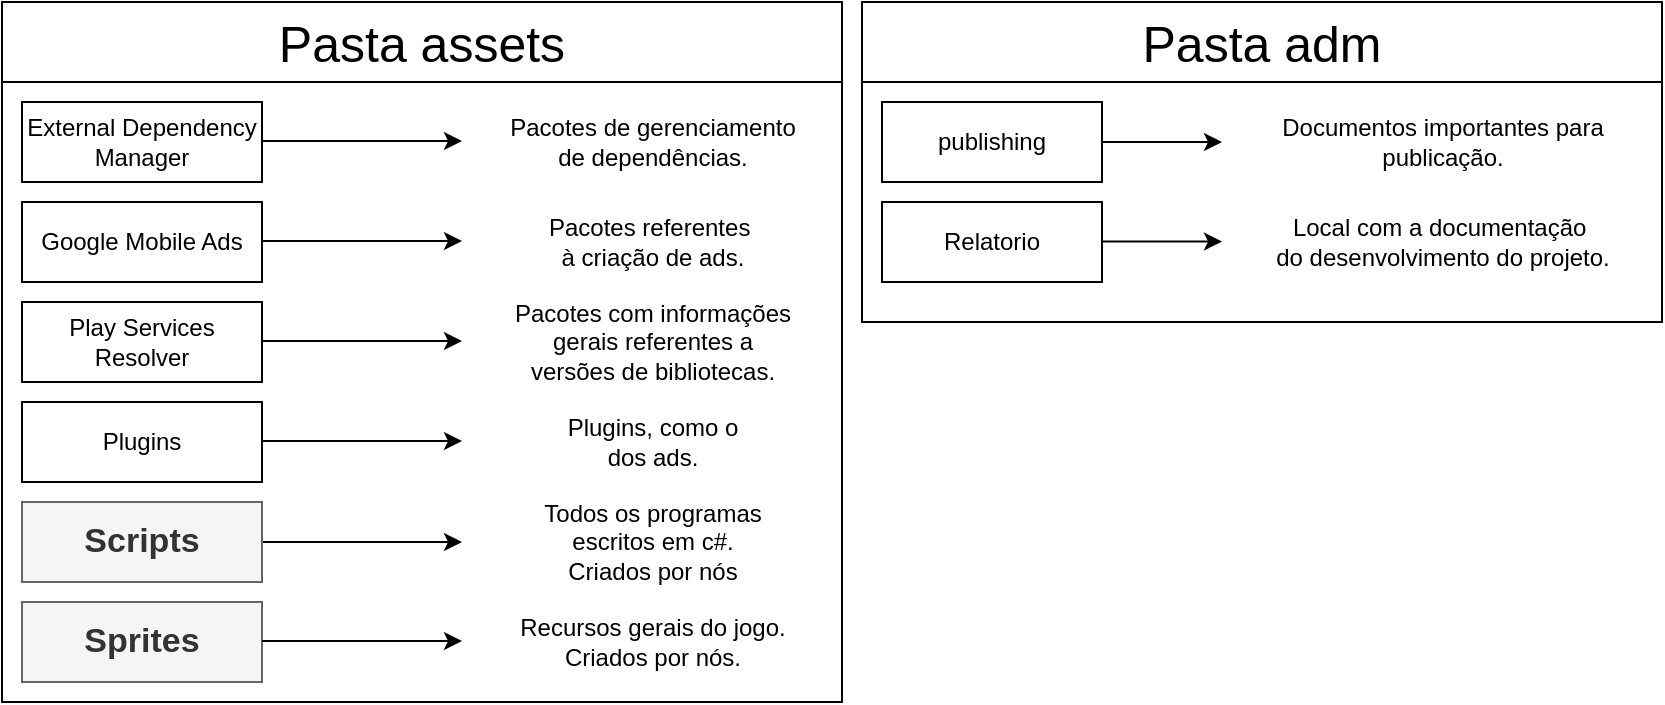 <mxfile version="13.10.0" type="embed" pages="4">
    <diagram id="kjLFI2jn7zI9E_Q-6kso" name="Pasta Assets">
        <mxGraphModel dx="1016" dy="734" grid="1" gridSize="10" guides="1" tooltips="1" connect="1" arrows="1" fold="1" page="1" pageScale="1" pageWidth="850" pageHeight="1100" math="0" shadow="0">
            <root>
                <mxCell id="iopK7eD4t-7Zbo74Y7rK-0"/>
                <mxCell id="iopK7eD4t-7Zbo74Y7rK-1" parent="iopK7eD4t-7Zbo74Y7rK-0"/>
                <mxCell id="iopK7eD4t-7Zbo74Y7rK-26" value="" style="whiteSpace=wrap;html=1;align=left;" vertex="1" parent="iopK7eD4t-7Zbo74Y7rK-1">
                    <mxGeometry x="440" y="50" width="400" height="120" as="geometry"/>
                </mxCell>
                <mxCell id="iopK7eD4t-7Zbo74Y7rK-25" value="" style="group" vertex="1" connectable="0" parent="iopK7eD4t-7Zbo74Y7rK-1">
                    <mxGeometry x="10" y="10" width="420" height="350" as="geometry"/>
                </mxCell>
                <mxCell id="iopK7eD4t-7Zbo74Y7rK-22" value="" style="whiteSpace=wrap;html=1;align=left;" vertex="1" parent="iopK7eD4t-7Zbo74Y7rK-25">
                    <mxGeometry y="40" width="420" height="310" as="geometry"/>
                </mxCell>
                <mxCell id="iopK7eD4t-7Zbo74Y7rK-2" value="External Dependency Manager" style="whiteSpace=wrap;html=1;align=center;" vertex="1" parent="iopK7eD4t-7Zbo74Y7rK-25">
                    <mxGeometry x="10" y="50" width="120" height="40" as="geometry"/>
                </mxCell>
                <mxCell id="iopK7eD4t-7Zbo74Y7rK-3" value="Google Mobile Ads" style="whiteSpace=wrap;html=1;align=center;" vertex="1" parent="iopK7eD4t-7Zbo74Y7rK-25">
                    <mxGeometry x="10" y="100" width="120" height="40" as="geometry"/>
                </mxCell>
                <mxCell id="iopK7eD4t-7Zbo74Y7rK-4" value="Play Services Resolver" style="whiteSpace=wrap;html=1;align=center;" vertex="1" parent="iopK7eD4t-7Zbo74Y7rK-25">
                    <mxGeometry x="10" y="150" width="120" height="40" as="geometry"/>
                </mxCell>
                <mxCell id="iopK7eD4t-7Zbo74Y7rK-5" value="Plugins" style="whiteSpace=wrap;html=1;align=center;" vertex="1" parent="iopK7eD4t-7Zbo74Y7rK-25">
                    <mxGeometry x="10" y="200" width="120" height="40" as="geometry"/>
                </mxCell>
                <mxCell id="iopK7eD4t-7Zbo74Y7rK-9" style="edgeStyle=orthogonalEdgeStyle;rounded=0;orthogonalLoop=1;jettySize=auto;html=1;" edge="1" parent="iopK7eD4t-7Zbo74Y7rK-25" source="iopK7eD4t-7Zbo74Y7rK-6">
                    <mxGeometry relative="1" as="geometry">
                        <mxPoint x="230" y="270" as="targetPoint"/>
                    </mxGeometry>
                </mxCell>
                <mxCell id="iopK7eD4t-7Zbo74Y7rK-6" value="Scripts" style="whiteSpace=wrap;html=1;align=center;fillColor=#f5f5f5;strokeColor=#666666;fontColor=#333333;fontSize=17;fontStyle=1" vertex="1" parent="iopK7eD4t-7Zbo74Y7rK-25">
                    <mxGeometry x="10" y="250" width="120" height="40" as="geometry"/>
                </mxCell>
                <mxCell id="iopK7eD4t-7Zbo74Y7rK-7" value="Sprites" style="whiteSpace=wrap;html=1;align=center;fillColor=#f5f5f5;strokeColor=#666666;fontColor=#333333;fontSize=17;fontStyle=1" vertex="1" parent="iopK7eD4t-7Zbo74Y7rK-25">
                    <mxGeometry x="10" y="300" width="120" height="40" as="geometry"/>
                </mxCell>
                <mxCell id="iopK7eD4t-7Zbo74Y7rK-11" value="Todos os programas &lt;br&gt;escritos em c#. &lt;br&gt;Criados por nós" style="text;html=1;resizable=0;autosize=1;align=center;verticalAlign=middle;points=[];fillColor=none;strokeColor=none;rounded=0;" vertex="1" parent="iopK7eD4t-7Zbo74Y7rK-25">
                    <mxGeometry x="265" y="245" width="120" height="50" as="geometry"/>
                </mxCell>
                <mxCell id="iopK7eD4t-7Zbo74Y7rK-12" style="edgeStyle=orthogonalEdgeStyle;rounded=0;orthogonalLoop=1;jettySize=auto;html=1;" edge="1" parent="iopK7eD4t-7Zbo74Y7rK-25">
                    <mxGeometry relative="1" as="geometry">
                        <mxPoint x="230" y="219.5" as="targetPoint"/>
                        <mxPoint x="130" y="219.5" as="sourcePoint"/>
                    </mxGeometry>
                </mxCell>
                <mxCell id="iopK7eD4t-7Zbo74Y7rK-13" value="Plugins, como o &lt;br&gt;dos ads." style="text;html=1;resizable=0;autosize=1;align=center;verticalAlign=middle;points=[];fillColor=none;strokeColor=none;rounded=0;" vertex="1" parent="iopK7eD4t-7Zbo74Y7rK-25">
                    <mxGeometry x="275" y="205" width="100" height="30" as="geometry"/>
                </mxCell>
                <mxCell id="iopK7eD4t-7Zbo74Y7rK-14" style="edgeStyle=orthogonalEdgeStyle;rounded=0;orthogonalLoop=1;jettySize=auto;html=1;" edge="1" parent="iopK7eD4t-7Zbo74Y7rK-25">
                    <mxGeometry relative="1" as="geometry">
                        <mxPoint x="230" y="169.5" as="targetPoint"/>
                        <mxPoint x="130" y="169.5" as="sourcePoint"/>
                    </mxGeometry>
                </mxCell>
                <mxCell id="iopK7eD4t-7Zbo74Y7rK-15" value="Pacotes com informações &lt;br&gt;gerais referentes a &lt;br&gt;versões de bibliotecas." style="text;html=1;resizable=0;autosize=1;align=center;verticalAlign=middle;points=[];fillColor=none;strokeColor=none;rounded=0;" vertex="1" parent="iopK7eD4t-7Zbo74Y7rK-25">
                    <mxGeometry x="250" y="145" width="150" height="50" as="geometry"/>
                </mxCell>
                <mxCell id="iopK7eD4t-7Zbo74Y7rK-16" style="edgeStyle=orthogonalEdgeStyle;rounded=0;orthogonalLoop=1;jettySize=auto;html=1;" edge="1" parent="iopK7eD4t-7Zbo74Y7rK-25">
                    <mxGeometry relative="1" as="geometry">
                        <mxPoint x="230" y="119.5" as="targetPoint"/>
                        <mxPoint x="130" y="119.5" as="sourcePoint"/>
                    </mxGeometry>
                </mxCell>
                <mxCell id="iopK7eD4t-7Zbo74Y7rK-17" value="Pacotes referentes&amp;nbsp;&lt;br&gt;à criação de ads." style="text;html=1;resizable=0;autosize=1;align=center;verticalAlign=middle;points=[];fillColor=none;strokeColor=none;rounded=0;" vertex="1" parent="iopK7eD4t-7Zbo74Y7rK-25">
                    <mxGeometry x="265" y="105" width="120" height="30" as="geometry"/>
                </mxCell>
                <mxCell id="iopK7eD4t-7Zbo74Y7rK-18" style="edgeStyle=orthogonalEdgeStyle;rounded=0;orthogonalLoop=1;jettySize=auto;html=1;" edge="1" parent="iopK7eD4t-7Zbo74Y7rK-25">
                    <mxGeometry relative="1" as="geometry">
                        <mxPoint x="230" y="69.5" as="targetPoint"/>
                        <mxPoint x="130" y="69.5" as="sourcePoint"/>
                    </mxGeometry>
                </mxCell>
                <mxCell id="iopK7eD4t-7Zbo74Y7rK-19" value="Pacotes de gerenciamento&lt;br&gt;de dependências." style="text;html=1;resizable=0;autosize=1;align=center;verticalAlign=middle;points=[];fillColor=none;strokeColor=none;rounded=0;" vertex="1" parent="iopK7eD4t-7Zbo74Y7rK-25">
                    <mxGeometry x="245" y="55" width="160" height="30" as="geometry"/>
                </mxCell>
                <mxCell id="iopK7eD4t-7Zbo74Y7rK-20" style="edgeStyle=orthogonalEdgeStyle;rounded=0;orthogonalLoop=1;jettySize=auto;html=1;" edge="1" parent="iopK7eD4t-7Zbo74Y7rK-25">
                    <mxGeometry relative="1" as="geometry">
                        <mxPoint x="230" y="319.5" as="targetPoint"/>
                        <mxPoint x="130" y="319.5" as="sourcePoint"/>
                    </mxGeometry>
                </mxCell>
                <mxCell id="iopK7eD4t-7Zbo74Y7rK-21" value="Recursos gerais do jogo.&lt;br&gt;Criados por nós." style="text;html=1;resizable=0;autosize=1;align=center;verticalAlign=middle;points=[];fillColor=none;strokeColor=none;rounded=0;" vertex="1" parent="iopK7eD4t-7Zbo74Y7rK-25">
                    <mxGeometry x="250" y="305" width="150" height="30" as="geometry"/>
                </mxCell>
                <mxCell id="iopK7eD4t-7Zbo74Y7rK-24" value="&lt;font style=&quot;font-size: 25px&quot;&gt;Pasta assets&lt;/font&gt;" style="whiteSpace=wrap;html=1;align=center;" vertex="1" parent="iopK7eD4t-7Zbo74Y7rK-25">
                    <mxGeometry width="420" height="40" as="geometry"/>
                </mxCell>
                <mxCell id="iopK7eD4t-7Zbo74Y7rK-27" value="&lt;font style=&quot;font-size: 25px&quot;&gt;Pasta adm&lt;/font&gt;" style="whiteSpace=wrap;html=1;align=center;" vertex="1" parent="iopK7eD4t-7Zbo74Y7rK-1">
                    <mxGeometry x="440" y="10" width="400" height="40" as="geometry"/>
                </mxCell>
                <mxCell id="iopK7eD4t-7Zbo74Y7rK-29" style="edgeStyle=orthogonalEdgeStyle;rounded=0;orthogonalLoop=1;jettySize=auto;html=1;" edge="1" parent="iopK7eD4t-7Zbo74Y7rK-1" source="iopK7eD4t-7Zbo74Y7rK-28">
                    <mxGeometry relative="1" as="geometry">
                        <mxPoint x="620" y="80" as="targetPoint"/>
                        <Array as="points">
                            <mxPoint x="600" y="80"/>
                        </Array>
                    </mxGeometry>
                </mxCell>
                <mxCell id="iopK7eD4t-7Zbo74Y7rK-28" value="publishing" style="whiteSpace=wrap;html=1;align=center;" vertex="1" parent="iopK7eD4t-7Zbo74Y7rK-1">
                    <mxGeometry x="450" y="60" width="110" height="40" as="geometry"/>
                </mxCell>
                <mxCell id="iopK7eD4t-7Zbo74Y7rK-30" value="Documentos importantes para&lt;br&gt;publicação." style="text;html=1;resizable=0;autosize=1;align=center;verticalAlign=middle;points=[];fillColor=none;strokeColor=none;rounded=0;" vertex="1" parent="iopK7eD4t-7Zbo74Y7rK-1">
                    <mxGeometry x="640" y="65" width="180" height="30" as="geometry"/>
                </mxCell>
                <mxCell id="iopK7eD4t-7Zbo74Y7rK-31" value="Relatorio" style="whiteSpace=wrap;html=1;align=center;" vertex="1" parent="iopK7eD4t-7Zbo74Y7rK-1">
                    <mxGeometry x="450" y="110" width="110" height="40" as="geometry"/>
                </mxCell>
                <mxCell id="iopK7eD4t-7Zbo74Y7rK-32" style="edgeStyle=orthogonalEdgeStyle;rounded=0;orthogonalLoop=1;jettySize=auto;html=1;" edge="1" parent="iopK7eD4t-7Zbo74Y7rK-1">
                    <mxGeometry relative="1" as="geometry">
                        <mxPoint x="560" y="129.8" as="sourcePoint"/>
                        <mxPoint x="620" y="129.8" as="targetPoint"/>
                        <Array as="points">
                            <mxPoint x="600" y="129.8"/>
                        </Array>
                    </mxGeometry>
                </mxCell>
                <mxCell id="iopK7eD4t-7Zbo74Y7rK-33" value="Local com a documentação&amp;nbsp;&lt;br&gt;do desenvolvimento do projeto." style="text;html=1;resizable=0;autosize=1;align=center;verticalAlign=middle;points=[];fillColor=none;strokeColor=none;rounded=0;" vertex="1" parent="iopK7eD4t-7Zbo74Y7rK-1">
                    <mxGeometry x="640" y="115" width="180" height="30" as="geometry"/>
                </mxCell>
            </root>
        </mxGraphModel>
    </diagram>
    <diagram id="azMDzWbu5qc4zggJNYyt" name="Pasta sprites">
        <mxGraphModel dx="1234" dy="891" grid="1" gridSize="10" guides="1" tooltips="1" connect="1" arrows="1" fold="1" page="1" pageScale="1" pageWidth="850" pageHeight="1100" math="0" shadow="0">
            <root>
                <mxCell id="ZrB0ifjxhmdmGAU30m_Z-0"/>
                <mxCell id="ZrB0ifjxhmdmGAU30m_Z-1" parent="ZrB0ifjxhmdmGAU30m_Z-0"/>
                <mxCell id="4khxDP7q9vUXQQ7xqSMq-1" style="edgeStyle=orthogonalEdgeStyle;rounded=0;orthogonalLoop=1;jettySize=auto;html=1;fontSize=17;" edge="1" parent="ZrB0ifjxhmdmGAU30m_Z-1" source="4khxDP7q9vUXQQ7xqSMq-0">
                    <mxGeometry relative="1" as="geometry">
                        <mxPoint x="300" y="80" as="targetPoint"/>
                        <Array as="points">
                            <mxPoint x="260" y="140"/>
                            <mxPoint x="260" y="80"/>
                        </Array>
                    </mxGeometry>
                </mxCell>
                <mxCell id="4khxDP7q9vUXQQ7xqSMq-4" style="edgeStyle=orthogonalEdgeStyle;rounded=0;orthogonalLoop=1;jettySize=auto;html=1;entryX=0;entryY=0.5;entryDx=0;entryDy=0;fontSize=17;" edge="1" parent="ZrB0ifjxhmdmGAU30m_Z-1" source="4khxDP7q9vUXQQ7xqSMq-0" target="4khxDP7q9vUXQQ7xqSMq-3">
                    <mxGeometry relative="1" as="geometry">
                        <Array as="points">
                            <mxPoint x="250" y="140"/>
                            <mxPoint x="250" y="140"/>
                        </Array>
                    </mxGeometry>
                </mxCell>
                <mxCell id="4khxDP7q9vUXQQ7xqSMq-6" style="edgeStyle=orthogonalEdgeStyle;rounded=0;orthogonalLoop=1;jettySize=auto;html=1;entryX=0;entryY=0.5;entryDx=0;entryDy=0;fontSize=17;" edge="1" parent="ZrB0ifjxhmdmGAU30m_Z-1" source="4khxDP7q9vUXQQ7xqSMq-0" target="4khxDP7q9vUXQQ7xqSMq-5">
                    <mxGeometry relative="1" as="geometry">
                        <Array as="points">
                            <mxPoint x="260" y="140"/>
                            <mxPoint x="260" y="200"/>
                        </Array>
                    </mxGeometry>
                </mxCell>
                <mxCell id="4khxDP7q9vUXQQ7xqSMq-0" value="faseX" style="whiteSpace=wrap;html=1;fontSize=17;align=center;" vertex="1" parent="ZrB0ifjxhmdmGAU30m_Z-1">
                    <mxGeometry x="80" y="120" width="120" height="40" as="geometry"/>
                </mxCell>
                <mxCell id="4khxDP7q9vUXQQ7xqSMq-7" style="edgeStyle=orthogonalEdgeStyle;rounded=0;orthogonalLoop=1;jettySize=auto;html=1;fontSize=17;" edge="1" parent="ZrB0ifjxhmdmGAU30m_Z-1" source="4khxDP7q9vUXQQ7xqSMq-2">
                    <mxGeometry relative="1" as="geometry">
                        <mxPoint x="490" y="80" as="targetPoint"/>
                    </mxGeometry>
                </mxCell>
                <mxCell id="4khxDP7q9vUXQQ7xqSMq-2" value="figures" style="whiteSpace=wrap;html=1;fontSize=17;align=center;" vertex="1" parent="ZrB0ifjxhmdmGAU30m_Z-1">
                    <mxGeometry x="300" y="60" width="120" height="40" as="geometry"/>
                </mxCell>
                <mxCell id="4khxDP7q9vUXQQ7xqSMq-3" value="Prefabs" style="whiteSpace=wrap;html=1;fontSize=17;align=center;" vertex="1" parent="ZrB0ifjxhmdmGAU30m_Z-1">
                    <mxGeometry x="300" y="120" width="120" height="40" as="geometry"/>
                </mxCell>
                <mxCell id="4khxDP7q9vUXQQ7xqSMq-5" value="Sounds" style="whiteSpace=wrap;html=1;fontSize=17;align=center;" vertex="1" parent="ZrB0ifjxhmdmGAU30m_Z-1">
                    <mxGeometry x="300" y="180" width="120" height="40" as="geometry"/>
                </mxCell>
                <mxCell id="iHaMh8dTd0eFO6TdeWBJ-0" value="2D assets. As figuras&amp;nbsp;&lt;br&gt;usadas nos obstáculos." style="text;html=1;resizable=0;autosize=1;align=center;verticalAlign=middle;points=[];fillColor=none;strokeColor=none;rounded=0;" vertex="1" parent="ZrB0ifjxhmdmGAU30m_Z-1">
                    <mxGeometry x="500" y="65" width="140" height="30" as="geometry"/>
                </mxCell>
                <mxCell id="iHaMh8dTd0eFO6TdeWBJ-1" style="edgeStyle=orthogonalEdgeStyle;rounded=0;orthogonalLoop=1;jettySize=auto;html=1;fontSize=17;" edge="1" parent="ZrB0ifjxhmdmGAU30m_Z-1">
                    <mxGeometry relative="1" as="geometry">
                        <mxPoint x="490" y="140" as="targetPoint"/>
                        <mxPoint x="420" y="140" as="sourcePoint"/>
                    </mxGeometry>
                </mxCell>
                <mxCell id="iHaMh8dTd0eFO6TdeWBJ-2" value="Prefabs. Os elementos&amp;nbsp;&lt;br&gt;de jogo criados para&lt;br&gt;os obstáculos." style="text;html=1;resizable=0;autosize=1;align=center;verticalAlign=middle;points=[];fillColor=none;strokeColor=none;rounded=0;" vertex="1" parent="ZrB0ifjxhmdmGAU30m_Z-1">
                    <mxGeometry x="500" y="115" width="140" height="50" as="geometry"/>
                </mxCell>
                <mxCell id="iHaMh8dTd0eFO6TdeWBJ-3" style="edgeStyle=orthogonalEdgeStyle;rounded=0;orthogonalLoop=1;jettySize=auto;html=1;fontSize=17;" edge="1" parent="ZrB0ifjxhmdmGAU30m_Z-1">
                    <mxGeometry relative="1" as="geometry">
                        <mxPoint x="490" y="199.66" as="targetPoint"/>
                        <mxPoint x="420" y="199.66" as="sourcePoint"/>
                    </mxGeometry>
                </mxCell>
                <mxCell id="iHaMh8dTd0eFO6TdeWBJ-4" value="Assets sonoros&amp;nbsp;&lt;br&gt;específicos para a fase." style="text;html=1;resizable=0;autosize=1;align=center;verticalAlign=middle;points=[];fillColor=none;strokeColor=none;rounded=0;" vertex="1" parent="ZrB0ifjxhmdmGAU30m_Z-1">
                    <mxGeometry x="500" y="185" width="140" height="30" as="geometry"/>
                </mxCell>
                <mxCell id="iHaMh8dTd0eFO6TdeWBJ-5" value="figures" style="whiteSpace=wrap;html=1;fontSize=17;align=center;" vertex="1" parent="ZrB0ifjxhmdmGAU30m_Z-1">
                    <mxGeometry x="80" y="320" width="120" height="40" as="geometry"/>
                </mxCell>
                <mxCell id="iHaMh8dTd0eFO6TdeWBJ-6" style="edgeStyle=orthogonalEdgeStyle;rounded=0;orthogonalLoop=1;jettySize=auto;html=1;fontSize=17;" edge="1" parent="ZrB0ifjxhmdmGAU30m_Z-1">
                    <mxGeometry relative="1" as="geometry">
                        <mxPoint x="300" y="280" as="targetPoint"/>
                        <mxPoint x="200" y="340" as="sourcePoint"/>
                        <Array as="points">
                            <mxPoint x="260" y="340"/>
                            <mxPoint x="260" y="280"/>
                        </Array>
                    </mxGeometry>
                </mxCell>
                <mxCell id="iHaMh8dTd0eFO6TdeWBJ-7" style="edgeStyle=orthogonalEdgeStyle;rounded=0;orthogonalLoop=1;jettySize=auto;html=1;entryX=0;entryY=0.5;entryDx=0;entryDy=0;fontSize=17;" edge="1" parent="ZrB0ifjxhmdmGAU30m_Z-1" target="iHaMh8dTd0eFO6TdeWBJ-10">
                    <mxGeometry relative="1" as="geometry">
                        <mxPoint x="200" y="340" as="sourcePoint"/>
                        <Array as="points">
                            <mxPoint x="250" y="340"/>
                            <mxPoint x="250" y="340"/>
                        </Array>
                    </mxGeometry>
                </mxCell>
                <mxCell id="iHaMh8dTd0eFO6TdeWBJ-8" style="edgeStyle=orthogonalEdgeStyle;rounded=0;orthogonalLoop=1;jettySize=auto;html=1;entryX=0;entryY=0.5;entryDx=0;entryDy=0;fontSize=17;" edge="1" parent="ZrB0ifjxhmdmGAU30m_Z-1" target="iHaMh8dTd0eFO6TdeWBJ-11">
                    <mxGeometry relative="1" as="geometry">
                        <mxPoint x="200" y="340" as="sourcePoint"/>
                        <Array as="points">
                            <mxPoint x="260" y="340"/>
                            <mxPoint x="260" y="400"/>
                        </Array>
                    </mxGeometry>
                </mxCell>
                <mxCell id="iHaMh8dTd0eFO6TdeWBJ-9" value="dynamic_background" style="whiteSpace=wrap;html=1;fontSize=17;align=center;" vertex="1" parent="ZrB0ifjxhmdmGAU30m_Z-1">
                    <mxGeometry x="300" y="260" width="180" height="40" as="geometry"/>
                </mxCell>
                <mxCell id="iHaMh8dTd0eFO6TdeWBJ-10" value="initial background" style="whiteSpace=wrap;html=1;fontSize=17;align=center;" vertex="1" parent="ZrB0ifjxhmdmGAU30m_Z-1">
                    <mxGeometry x="300" y="320" width="180" height="40" as="geometry"/>
                </mxCell>
                <mxCell id="iHaMh8dTd0eFO6TdeWBJ-11" value="Logos" style="whiteSpace=wrap;html=1;fontSize=17;align=center;" vertex="1" parent="ZrB0ifjxhmdmGAU30m_Z-1">
                    <mxGeometry x="300" y="380" width="120" height="40" as="geometry"/>
                </mxCell>
                <mxCell id="iHaMh8dTd0eFO6TdeWBJ-12" value="Player" style="whiteSpace=wrap;html=1;fontSize=17;align=center;" vertex="1" parent="ZrB0ifjxhmdmGAU30m_Z-1">
                    <mxGeometry x="300" y="440" width="120" height="40" as="geometry"/>
                </mxCell>
                <mxCell id="iHaMh8dTd0eFO6TdeWBJ-13" value="UI" style="whiteSpace=wrap;html=1;fontSize=17;align=center;" vertex="1" parent="ZrB0ifjxhmdmGAU30m_Z-1">
                    <mxGeometry x="300" y="500" width="120" height="40" as="geometry"/>
                </mxCell>
                <mxCell id="iHaMh8dTd0eFO6TdeWBJ-14" style="edgeStyle=orthogonalEdgeStyle;rounded=0;orthogonalLoop=1;jettySize=auto;html=1;fontSize=17;" edge="1" parent="ZrB0ifjxhmdmGAU30m_Z-1" source="iHaMh8dTd0eFO6TdeWBJ-5" target="iHaMh8dTd0eFO6TdeWBJ-12">
                    <mxGeometry relative="1" as="geometry">
                        <mxPoint x="210" y="350" as="sourcePoint"/>
                        <Array as="points">
                            <mxPoint x="260" y="340"/>
                            <mxPoint x="260" y="460"/>
                        </Array>
                        <mxPoint x="310" y="410" as="targetPoint"/>
                    </mxGeometry>
                </mxCell>
                <mxCell id="iHaMh8dTd0eFO6TdeWBJ-15" style="edgeStyle=orthogonalEdgeStyle;rounded=0;orthogonalLoop=1;jettySize=auto;html=1;fontSize=17;" edge="1" parent="ZrB0ifjxhmdmGAU30m_Z-1" source="iHaMh8dTd0eFO6TdeWBJ-5" target="iHaMh8dTd0eFO6TdeWBJ-13">
                    <mxGeometry relative="1" as="geometry">
                        <mxPoint x="210" y="350" as="sourcePoint"/>
                        <Array as="points">
                            <mxPoint x="260" y="340"/>
                            <mxPoint x="260" y="520"/>
                        </Array>
                        <mxPoint x="310" y="470" as="targetPoint"/>
                    </mxGeometry>
                </mxCell>
                <mxCell id="iHaMh8dTd0eFO6TdeWBJ-16" style="edgeStyle=orthogonalEdgeStyle;rounded=0;orthogonalLoop=1;jettySize=auto;html=1;fontSize=17;" edge="1" parent="ZrB0ifjxhmdmGAU30m_Z-1">
                    <mxGeometry relative="1" as="geometry">
                        <mxPoint x="550" y="279.76" as="targetPoint"/>
                        <mxPoint x="480" y="279.76" as="sourcePoint"/>
                    </mxGeometry>
                </mxCell>
                <mxCell id="iHaMh8dTd0eFO6TdeWBJ-17" value="Assets do background&lt;br&gt;que ficam mudando. Geral" style="text;html=1;resizable=0;autosize=1;align=center;verticalAlign=middle;points=[];fillColor=none;strokeColor=none;rounded=0;" vertex="1" parent="ZrB0ifjxhmdmGAU30m_Z-1">
                    <mxGeometry x="560" y="265" width="160" height="30" as="geometry"/>
                </mxCell>
                <mxCell id="iHaMh8dTd0eFO6TdeWBJ-18" style="edgeStyle=orthogonalEdgeStyle;rounded=0;orthogonalLoop=1;jettySize=auto;html=1;fontSize=17;" edge="1" parent="ZrB0ifjxhmdmGAU30m_Z-1">
                    <mxGeometry relative="1" as="geometry">
                        <mxPoint x="550" y="339.76" as="targetPoint"/>
                        <mxPoint x="480" y="339.76" as="sourcePoint"/>
                    </mxGeometry>
                </mxCell>
                <mxCell id="iHaMh8dTd0eFO6TdeWBJ-19" value="Assets referentes à &lt;br&gt;base de lançamento." style="text;html=1;resizable=0;autosize=1;align=center;verticalAlign=middle;points=[];fillColor=none;strokeColor=none;rounded=0;" vertex="1" parent="ZrB0ifjxhmdmGAU30m_Z-1">
                    <mxGeometry x="575" y="325" width="130" height="30" as="geometry"/>
                </mxCell>
                <mxCell id="iHaMh8dTd0eFO6TdeWBJ-20" style="edgeStyle=orthogonalEdgeStyle;rounded=0;orthogonalLoop=1;jettySize=auto;html=1;fontSize=17;" edge="1" parent="ZrB0ifjxhmdmGAU30m_Z-1">
                    <mxGeometry relative="1" as="geometry">
                        <mxPoint x="550" y="400" as="targetPoint"/>
                        <mxPoint x="420" y="399.71" as="sourcePoint"/>
                        <Array as="points">
                            <mxPoint x="485" y="400"/>
                            <mxPoint x="550" y="400"/>
                        </Array>
                    </mxGeometry>
                </mxCell>
                <mxCell id="iHaMh8dTd0eFO6TdeWBJ-21" style="edgeStyle=orthogonalEdgeStyle;rounded=0;orthogonalLoop=1;jettySize=auto;html=1;fontSize=17;" edge="1" parent="ZrB0ifjxhmdmGAU30m_Z-1">
                    <mxGeometry relative="1" as="geometry">
                        <mxPoint x="550" y="459.76" as="targetPoint"/>
                        <mxPoint x="420" y="459.47" as="sourcePoint"/>
                        <Array as="points">
                            <mxPoint x="485" y="459.76"/>
                            <mxPoint x="550" y="459.76"/>
                        </Array>
                    </mxGeometry>
                </mxCell>
                <mxCell id="iHaMh8dTd0eFO6TdeWBJ-22" style="edgeStyle=orthogonalEdgeStyle;rounded=0;orthogonalLoop=1;jettySize=auto;html=1;fontSize=17;" edge="1" parent="ZrB0ifjxhmdmGAU30m_Z-1">
                    <mxGeometry relative="1" as="geometry">
                        <mxPoint x="550" y="520.03" as="targetPoint"/>
                        <mxPoint x="420" y="519.74" as="sourcePoint"/>
                        <Array as="points">
                            <mxPoint x="485" y="520.03"/>
                            <mxPoint x="550" y="520.03"/>
                        </Array>
                    </mxGeometry>
                </mxCell>
                <mxCell id="iHaMh8dTd0eFO6TdeWBJ-23" value="Logos gerais presentes&lt;br&gt;no aplicativo." style="text;html=1;resizable=0;autosize=1;align=center;verticalAlign=middle;points=[];fillColor=none;strokeColor=none;rounded=0;" vertex="1" parent="ZrB0ifjxhmdmGAU30m_Z-1">
                    <mxGeometry x="570" y="385" width="140" height="30" as="geometry"/>
                </mxCell>
                <mxCell id="iHaMh8dTd0eFO6TdeWBJ-24" value="Assets referentes ao&lt;br&gt;jogador." style="text;html=1;resizable=0;autosize=1;align=center;verticalAlign=middle;points=[];fillColor=none;strokeColor=none;rounded=0;" vertex="1" parent="ZrB0ifjxhmdmGAU30m_Z-1">
                    <mxGeometry x="575" y="445" width="130" height="30" as="geometry"/>
                </mxCell>
                <mxCell id="iHaMh8dTd0eFO6TdeWBJ-25" value="Assets da interface &lt;br&gt;de usuário." style="text;html=1;resizable=0;autosize=1;align=center;verticalAlign=middle;points=[];fillColor=none;strokeColor=none;rounded=0;" vertex="1" parent="ZrB0ifjxhmdmGAU30m_Z-1">
                    <mxGeometry x="580" y="505" width="120" height="30" as="geometry"/>
                </mxCell>
                <mxCell id="iHaMh8dTd0eFO6TdeWBJ-30" style="edgeStyle=orthogonalEdgeStyle;rounded=0;orthogonalLoop=1;jettySize=auto;html=1;fontSize=17;" edge="1" parent="ZrB0ifjxhmdmGAU30m_Z-1" source="iHaMh8dTd0eFO6TdeWBJ-26">
                    <mxGeometry relative="1" as="geometry">
                        <mxPoint x="320" y="620" as="targetPoint"/>
                    </mxGeometry>
                </mxCell>
                <mxCell id="iHaMh8dTd0eFO6TdeWBJ-26" value="fonts" style="whiteSpace=wrap;html=1;fontSize=17;align=center;" vertex="1" parent="ZrB0ifjxhmdmGAU30m_Z-1">
                    <mxGeometry x="80" y="600" width="120" height="40" as="geometry"/>
                </mxCell>
                <mxCell id="iHaMh8dTd0eFO6TdeWBJ-27" value="Game_rules" style="whiteSpace=wrap;html=1;fontSize=17;align=center;" vertex="1" parent="ZrB0ifjxhmdmGAU30m_Z-1">
                    <mxGeometry x="80" y="680" width="120" height="40" as="geometry"/>
                </mxCell>
                <mxCell id="iHaMh8dTd0eFO6TdeWBJ-28" value="sounds" style="whiteSpace=wrap;html=1;fontSize=17;align=center;" vertex="1" parent="ZrB0ifjxhmdmGAU30m_Z-1">
                    <mxGeometry x="80" y="760" width="120" height="40" as="geometry"/>
                </mxCell>
                <mxCell id="iHaMh8dTd0eFO6TdeWBJ-29" value="UI_prefabs" style="whiteSpace=wrap;html=1;fontSize=17;align=center;" vertex="1" parent="ZrB0ifjxhmdmGAU30m_Z-1">
                    <mxGeometry x="80" y="840" width="120" height="40" as="geometry"/>
                </mxCell>
                <mxCell id="iHaMh8dTd0eFO6TdeWBJ-31" value="Fontes para uso&lt;br&gt;geral no app." style="text;html=1;resizable=0;autosize=1;align=center;verticalAlign=middle;points=[];fillColor=none;strokeColor=none;rounded=0;" vertex="1" parent="ZrB0ifjxhmdmGAU30m_Z-1">
                    <mxGeometry x="335" y="605" width="100" height="30" as="geometry"/>
                </mxCell>
                <mxCell id="iHaMh8dTd0eFO6TdeWBJ-32" style="edgeStyle=orthogonalEdgeStyle;rounded=0;orthogonalLoop=1;jettySize=auto;html=1;fontSize=17;" edge="1" parent="ZrB0ifjxhmdmGAU30m_Z-1">
                    <mxGeometry relative="1" as="geometry">
                        <mxPoint x="320" y="699.5" as="targetPoint"/>
                        <mxPoint x="200" y="699.5" as="sourcePoint"/>
                    </mxGeometry>
                </mxCell>
                <mxCell id="iHaMh8dTd0eFO6TdeWBJ-33" value="Prefabs com a lógica&lt;br&gt;do jogo." style="text;html=1;resizable=0;autosize=1;align=center;verticalAlign=middle;points=[];fillColor=none;strokeColor=none;rounded=0;" vertex="1" parent="ZrB0ifjxhmdmGAU30m_Z-1">
                    <mxGeometry x="325" y="685" width="130" height="30" as="geometry"/>
                </mxCell>
                <mxCell id="iHaMh8dTd0eFO6TdeWBJ-34" style="edgeStyle=orthogonalEdgeStyle;rounded=0;orthogonalLoop=1;jettySize=auto;html=1;fontSize=17;" edge="1" parent="ZrB0ifjxhmdmGAU30m_Z-1">
                    <mxGeometry relative="1" as="geometry">
                        <mxPoint x="320" y="779.5" as="targetPoint"/>
                        <mxPoint x="200" y="779.5" as="sourcePoint"/>
                    </mxGeometry>
                </mxCell>
                <mxCell id="iHaMh8dTd0eFO6TdeWBJ-35" value="Contén os sons gerais&lt;br&gt;do app." style="text;html=1;resizable=0;autosize=1;align=center;verticalAlign=middle;points=[];fillColor=none;strokeColor=none;rounded=0;" vertex="1" parent="ZrB0ifjxhmdmGAU30m_Z-1">
                    <mxGeometry x="320" y="765" width="130" height="30" as="geometry"/>
                </mxCell>
                <mxCell id="iHaMh8dTd0eFO6TdeWBJ-36" style="edgeStyle=orthogonalEdgeStyle;rounded=0;orthogonalLoop=1;jettySize=auto;html=1;fontSize=17;" edge="1" parent="ZrB0ifjxhmdmGAU30m_Z-1">
                    <mxGeometry relative="1" as="geometry">
                        <mxPoint x="320" y="859.5" as="targetPoint"/>
                        <mxPoint x="200" y="859.5" as="sourcePoint"/>
                    </mxGeometry>
                </mxCell>
                <mxCell id="iHaMh8dTd0eFO6TdeWBJ-37" value="Contém os prefabs&amp;nbsp;&lt;br&gt;referentes à interface&amp;nbsp;&lt;br&gt;de usuário." style="text;html=1;resizable=0;autosize=1;align=center;verticalAlign=middle;points=[];fillColor=none;strokeColor=none;rounded=0;" vertex="1" parent="ZrB0ifjxhmdmGAU30m_Z-1">
                    <mxGeometry x="325" y="835" width="130" height="50" as="geometry"/>
                </mxCell>
            </root>
        </mxGraphModel>
    </diagram>
    <diagram id="6hGFLwfOUW9BJ-s0fimq" name="Estrutura escripts">
        <mxGraphModel dx="864" dy="624" grid="1" gridSize="10" guides="1" tooltips="1" connect="1" arrows="1" fold="1" page="1" pageScale="1" pageWidth="827" pageHeight="1169" math="0" shadow="0">
            <root>
                <mxCell id="0"/>
                <mxCell id="1" parent="0"/>
                <mxCell id="3" value="spawner" style="whiteSpace=wrap;html=1;" parent="1" vertex="1">
                    <mxGeometry x="290" y="240" width="120" height="40" as="geometry"/>
                </mxCell>
                <mxCell id="9" value="Spawn_f" style="whiteSpace=wrap;html=1;" parent="1" vertex="1">
                    <mxGeometry x="540" y="360" width="120" height="30" as="geometry"/>
                </mxCell>
                <mxCell id="11" value="interface_randler" style="whiteSpace=wrap;html=1;" parent="1" vertex="1">
                    <mxGeometry x="540" y="402.5" width="120" height="30" as="geometry"/>
                </mxCell>
                <mxCell id="19" value="velocity_handler" style="whiteSpace=wrap;html=1;" parent="1" vertex="1">
                    <mxGeometry x="410" y="402.5" width="120" height="35" as="geometry"/>
                </mxCell>
                <mxCell id="22" value="float velocidade&lt;br&gt;altura atual" style="ellipse;whiteSpace=wrap;html=1;" parent="1" vertex="1">
                    <mxGeometry x="200" y="375" width="119.99" height="50" as="geometry"/>
                </mxCell>
                <mxCell id="23" value="Movimentação" style="whiteSpace=wrap;html=1;" parent="1" vertex="1">
                    <mxGeometry x="40" y="380" width="120" height="40" as="geometry"/>
                </mxCell>
                <mxCell id="xTZupJlupOkQGv-4u_fx-26" value="" style="group" vertex="1" connectable="0" parent="1">
                    <mxGeometry x="10" y="10" width="120.01" height="200" as="geometry"/>
                </mxCell>
                <mxCell id="2" value="Game_Manager" style="whiteSpace=wrap;html=1;" parent="xTZupJlupOkQGv-4u_fx-26" vertex="1">
                    <mxGeometry x="0.01" width="120" height="40" as="geometry"/>
                </mxCell>
                <mxCell id="25" value="int fase&lt;br&gt;floar phase_time&lt;br&gt;float[] phase_plan&lt;br&gt;GO player" style="whiteSpace=wrap;html=1;align=left;spacingLeft=7;" vertex="1" parent="xTZupJlupOkQGv-4u_fx-26">
                    <mxGeometry y="40" width="120" height="70" as="geometry"/>
                </mxCell>
                <mxCell id="26" value="Get_player_x()&lt;br&gt;Get_phase()&lt;br&gt;Get_phase_time()&lt;br&gt;Get_time()&lt;br&gt;Get_Player()" style="whiteSpace=wrap;html=1;align=left;spacingLeft=7;" vertex="1" parent="xTZupJlupOkQGv-4u_fx-26">
                    <mxGeometry y="110" width="120" height="90" as="geometry"/>
                </mxCell>
                <mxCell id="xTZupJlupOkQGv-4u_fx-29" value="" style="whiteSpace=wrap;html=1;" vertex="1" parent="1">
                    <mxGeometry x="290" y="280" width="120" height="70" as="geometry"/>
                </mxCell>
                <mxCell id="xqYZ0HNrt-LfJbKxWL_z-27" value="" style="group;spacingLeft=0;spacingRight=-1;" vertex="1" connectable="0" parent="1">
                    <mxGeometry x="140" y="10" width="120" height="120" as="geometry"/>
                </mxCell>
                <mxCell id="xTZupJlupOkQGv-4u_fx-27" value="obj" style="whiteSpace=wrap;html=1;" vertex="1" parent="xqYZ0HNrt-LfJbKxWL_z-27">
                    <mxGeometry width="120" height="40" as="geometry"/>
                </mxCell>
                <mxCell id="xTZupJlupOkQGv-4u_fx-28" value="GO prefabs&lt;br&gt;GO Game_Manager&lt;br&gt;GO camera&lt;br&gt;" style="whiteSpace=wrap;html=1;align=left;spacingLeft=7;" vertex="1" parent="xqYZ0HNrt-LfJbKxWL_z-27">
                    <mxGeometry y="40" width="120" height="50" as="geometry"/>
                </mxCell>
                <mxCell id="xqYZ0HNrt-LfJbKxWL_z-26" value="Get_Obstacle()" style="whiteSpace=wrap;html=1;align=left;spacingLeft=7;" vertex="1" parent="xqYZ0HNrt-LfJbKxWL_z-27">
                    <mxGeometry y="90" width="120" height="30" as="geometry"/>
                </mxCell>
            </root>
        </mxGraphModel>
    </diagram>
    <diagram id="cNg1CVDc9NyMUzOfX1xW" name="Prefabs structure ">
        <mxGraphModel dx="864" dy="624" grid="1" gridSize="10" guides="1" tooltips="1" connect="1" arrows="1" fold="1" page="1" pageScale="1" pageWidth="850" pageHeight="1100" math="0" shadow="0">
            <root>
                <mxCell id="jvz7Gece-spM4h_MJI6W-0"/>
                <mxCell id="jvz7Gece-spM4h_MJI6W-1" parent="jvz7Gece-spM4h_MJI6W-0"/>
            </root>
        </mxGraphModel>
    </diagram>
</mxfile>